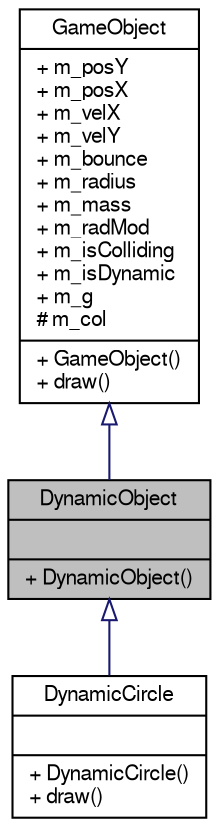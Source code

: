 digraph "DynamicObject"
{
  edge [fontname="FreeSans",fontsize="10",labelfontname="FreeSans",labelfontsize="10"];
  node [fontname="FreeSans",fontsize="10",shape=record];
  Node1 [label="{DynamicObject\n||+ DynamicObject()\l}",height=0.2,width=0.4,color="black", fillcolor="grey75", style="filled", fontcolor="black"];
  Node2 -> Node1 [dir="back",color="midnightblue",fontsize="10",style="solid",arrowtail="onormal",fontname="FreeSans"];
  Node2 [label="{GameObject\n|+ m_posY\l+ m_posX\l+ m_velX\l+ m_velY\l+ m_bounce\l+ m_radius\l+ m_mass\l+ m_radMod\l+ m_isColliding\l+ m_isDynamic\l+ m_g\l# m_col\l|+ GameObject()\l+ draw()\l}",height=0.2,width=0.4,color="black", fillcolor="white", style="filled",URL="$class_game_object.html",tooltip="This is the parent class for all the possible objects, static objects inherit directly from this..."];
  Node1 -> Node3 [dir="back",color="midnightblue",fontsize="10",style="solid",arrowtail="onormal",fontname="FreeSans"];
  Node3 [label="{DynamicCircle\n||+ DynamicCircle()\l+ draw()\l}",height=0.2,width=0.4,color="black", fillcolor="white", style="filled",URL="$class_dynamic_circle.html",tooltip="This class handles the construction and drawing of the dynaimc circles on the screen. "];
}
